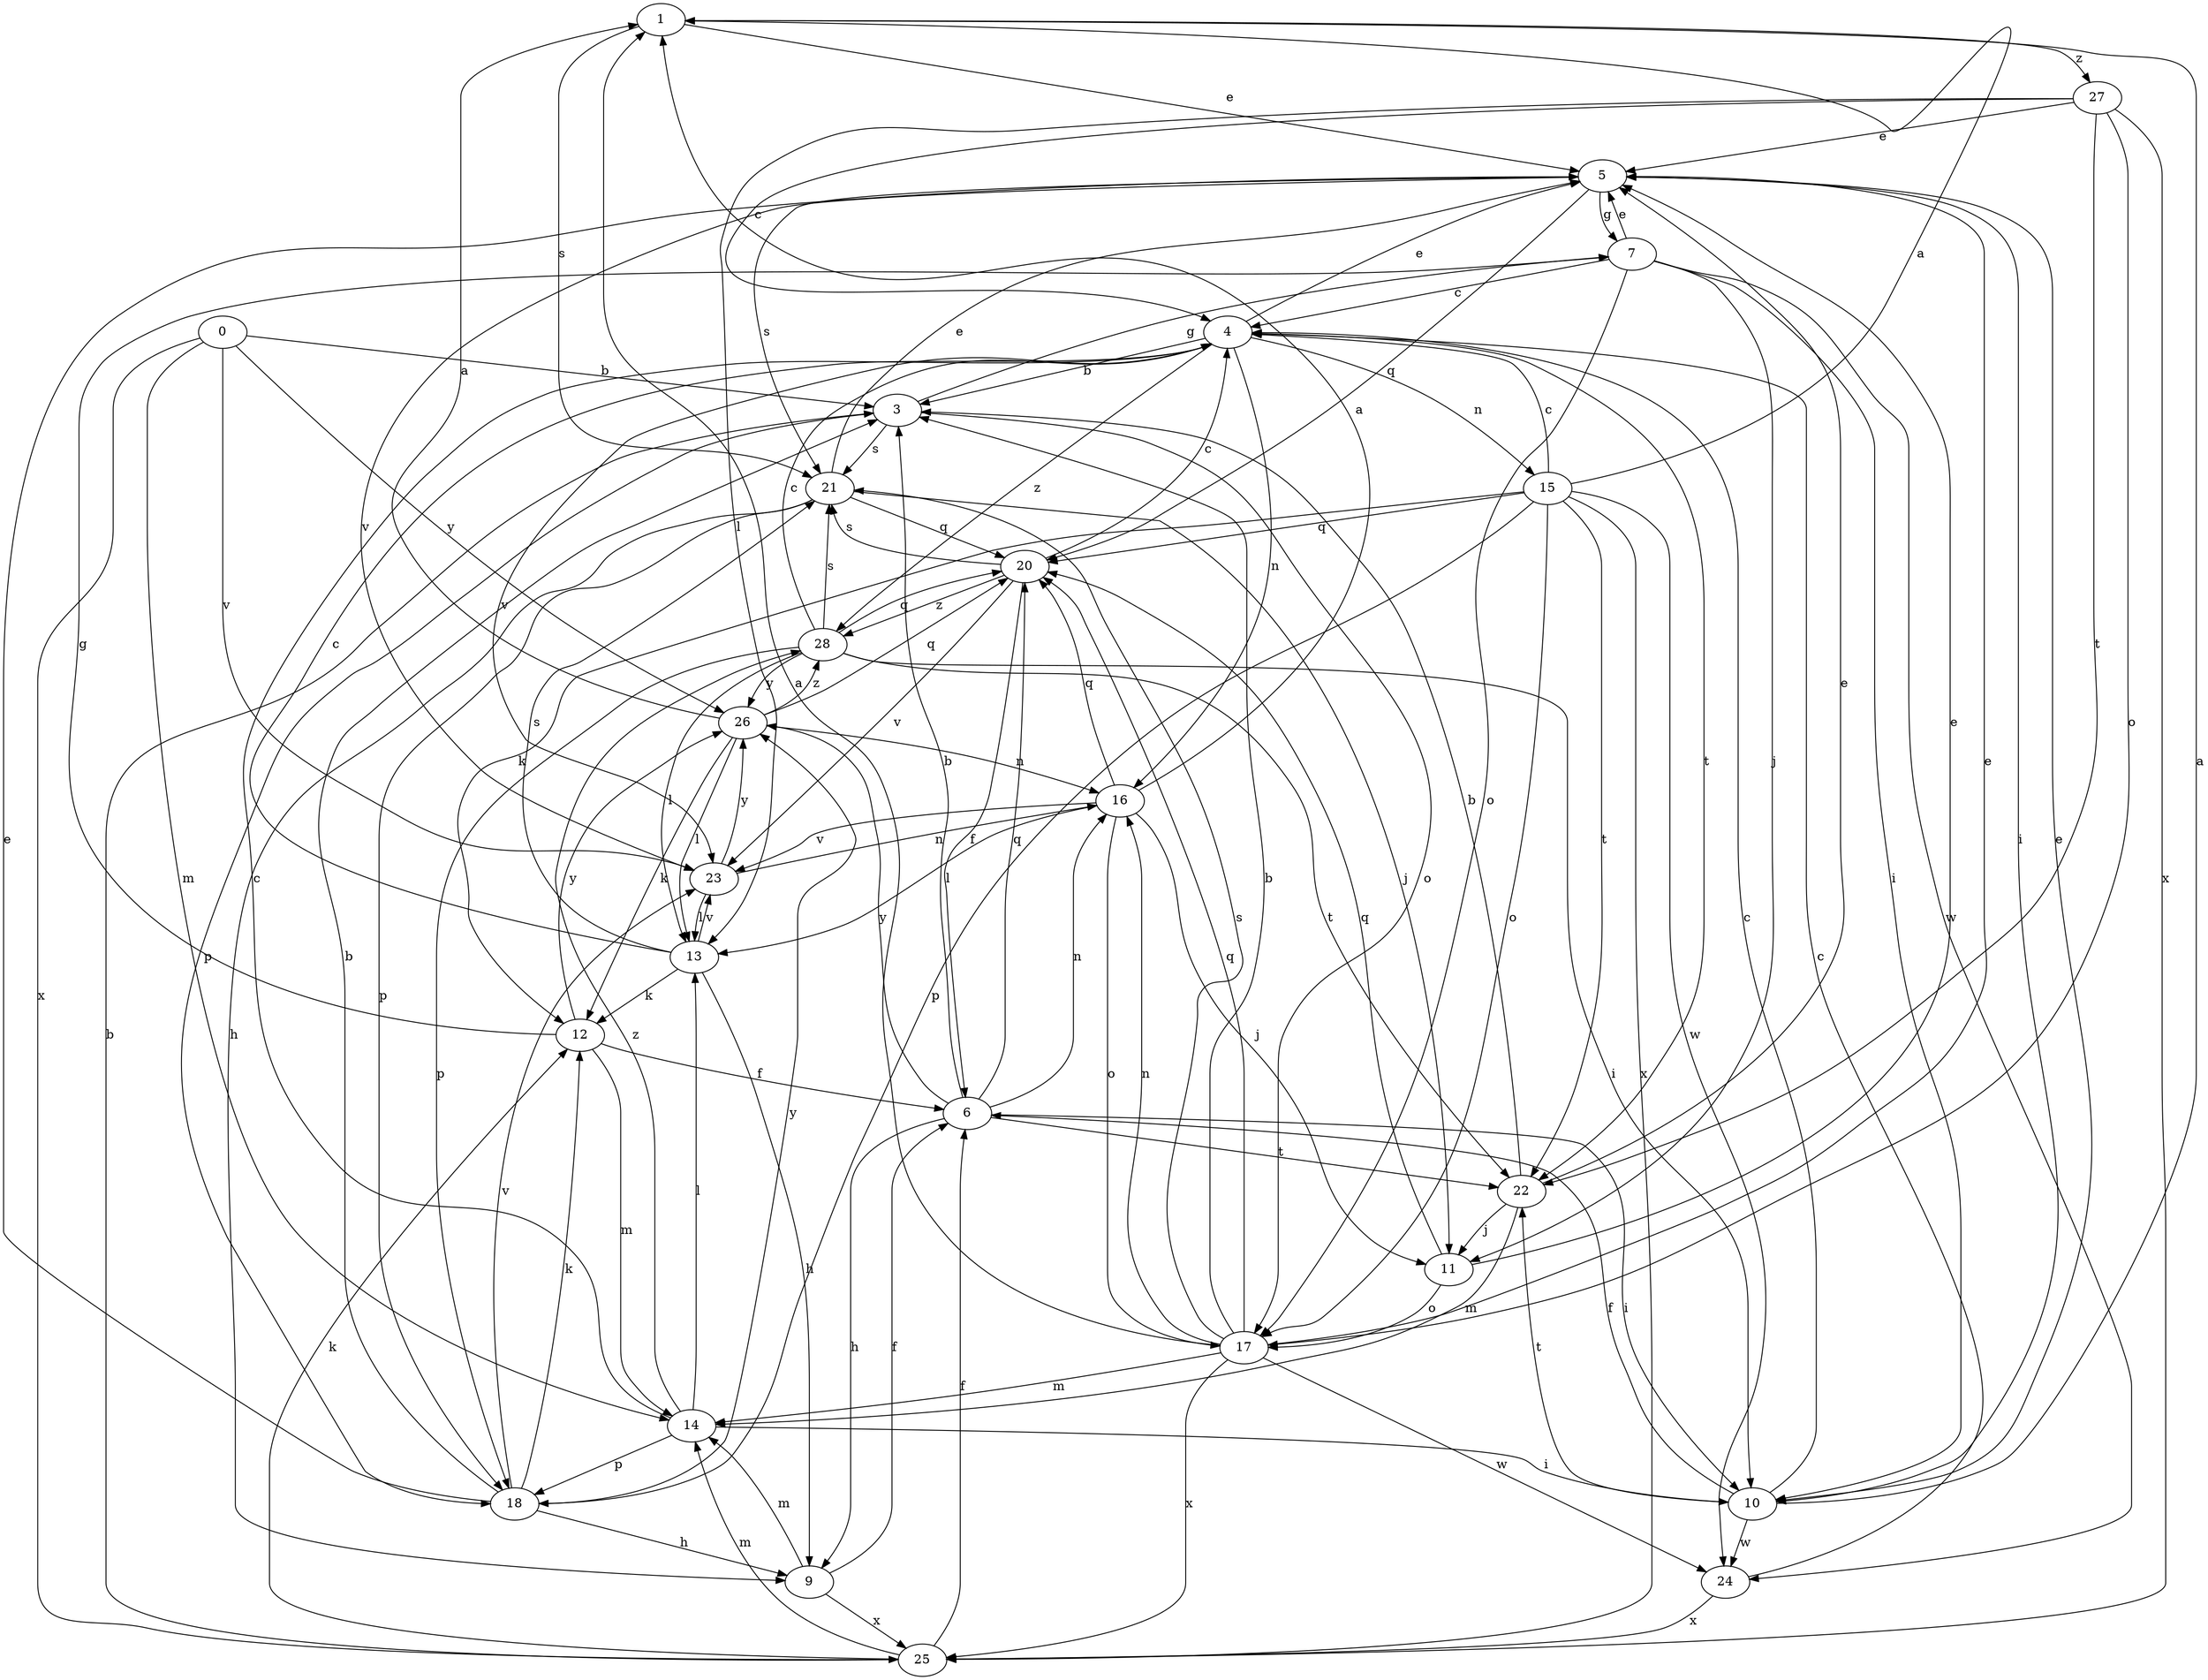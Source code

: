 strict digraph  {
1;
3;
4;
5;
6;
7;
9;
10;
11;
12;
13;
14;
0;
15;
16;
17;
18;
20;
21;
22;
23;
24;
25;
26;
27;
28;
1 -> 5  [label=e];
1 -> 21  [label=s];
1 -> 27  [label=z];
3 -> 7  [label=g];
3 -> 17  [label=o];
3 -> 18  [label=p];
3 -> 21  [label=s];
4 -> 3  [label=b];
4 -> 5  [label=e];
4 -> 15  [label=n];
4 -> 16  [label=n];
4 -> 22  [label=t];
4 -> 23  [label=v];
4 -> 28  [label=z];
5 -> 7  [label=g];
5 -> 10  [label=i];
5 -> 20  [label=q];
5 -> 21  [label=s];
5 -> 23  [label=v];
6 -> 3  [label=b];
6 -> 9  [label=h];
6 -> 10  [label=i];
6 -> 16  [label=n];
6 -> 20  [label=q];
6 -> 22  [label=t];
6 -> 26  [label=y];
7 -> 4  [label=c];
7 -> 5  [label=e];
7 -> 10  [label=i];
7 -> 11  [label=j];
7 -> 17  [label=o];
7 -> 24  [label=w];
9 -> 6  [label=f];
9 -> 14  [label=m];
9 -> 25  [label=x];
10 -> 1  [label=a];
10 -> 4  [label=c];
10 -> 5  [label=e];
10 -> 6  [label=f];
10 -> 22  [label=t];
10 -> 24  [label=w];
11 -> 5  [label=e];
11 -> 17  [label=o];
11 -> 20  [label=q];
12 -> 6  [label=f];
12 -> 7  [label=g];
12 -> 14  [label=m];
12 -> 26  [label=y];
13 -> 4  [label=c];
13 -> 9  [label=h];
13 -> 12  [label=k];
13 -> 21  [label=s];
13 -> 23  [label=v];
14 -> 4  [label=c];
14 -> 10  [label=i];
14 -> 13  [label=l];
14 -> 18  [label=p];
14 -> 28  [label=z];
0 -> 3  [label=b];
0 -> 14  [label=m];
0 -> 23  [label=v];
0 -> 25  [label=x];
0 -> 26  [label=y];
15 -> 1  [label=a];
15 -> 4  [label=c];
15 -> 12  [label=k];
15 -> 17  [label=o];
15 -> 18  [label=p];
15 -> 20  [label=q];
15 -> 22  [label=t];
15 -> 24  [label=w];
15 -> 25  [label=x];
16 -> 1  [label=a];
16 -> 11  [label=j];
16 -> 13  [label=l];
16 -> 17  [label=o];
16 -> 20  [label=q];
16 -> 23  [label=v];
17 -> 1  [label=a];
17 -> 3  [label=b];
17 -> 5  [label=e];
17 -> 14  [label=m];
17 -> 16  [label=n];
17 -> 20  [label=q];
17 -> 21  [label=s];
17 -> 24  [label=w];
17 -> 25  [label=x];
18 -> 3  [label=b];
18 -> 5  [label=e];
18 -> 9  [label=h];
18 -> 12  [label=k];
18 -> 23  [label=v];
18 -> 26  [label=y];
20 -> 4  [label=c];
20 -> 6  [label=f];
20 -> 21  [label=s];
20 -> 23  [label=v];
20 -> 28  [label=z];
21 -> 5  [label=e];
21 -> 9  [label=h];
21 -> 11  [label=j];
21 -> 18  [label=p];
21 -> 20  [label=q];
22 -> 3  [label=b];
22 -> 5  [label=e];
22 -> 11  [label=j];
22 -> 14  [label=m];
23 -> 13  [label=l];
23 -> 16  [label=n];
23 -> 26  [label=y];
24 -> 4  [label=c];
24 -> 25  [label=x];
25 -> 3  [label=b];
25 -> 6  [label=f];
25 -> 12  [label=k];
25 -> 14  [label=m];
26 -> 1  [label=a];
26 -> 12  [label=k];
26 -> 13  [label=l];
26 -> 16  [label=n];
26 -> 20  [label=q];
26 -> 28  [label=z];
27 -> 4  [label=c];
27 -> 5  [label=e];
27 -> 13  [label=l];
27 -> 17  [label=o];
27 -> 22  [label=t];
27 -> 25  [label=x];
28 -> 4  [label=c];
28 -> 10  [label=i];
28 -> 13  [label=l];
28 -> 18  [label=p];
28 -> 20  [label=q];
28 -> 21  [label=s];
28 -> 22  [label=t];
28 -> 26  [label=y];
}
